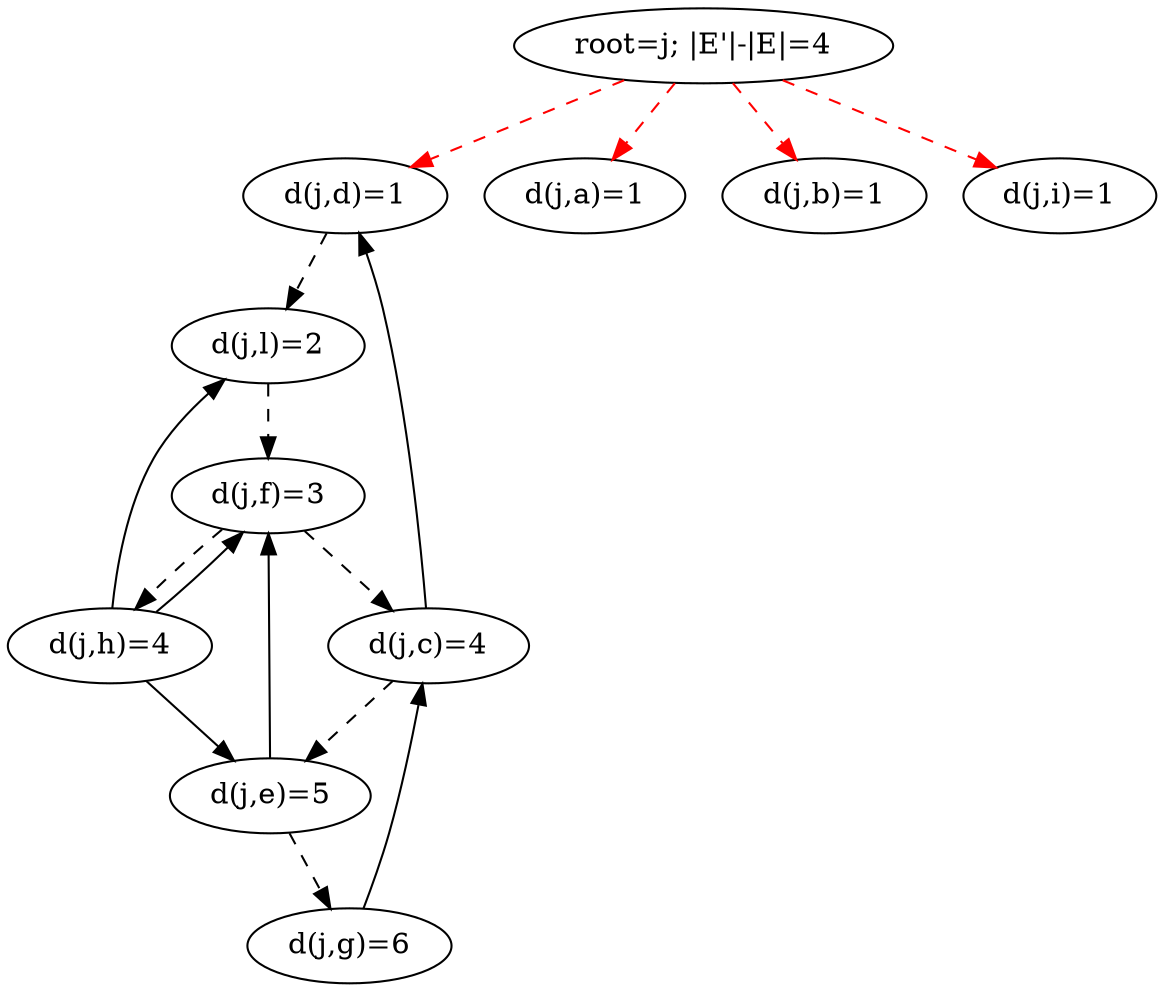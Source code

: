 digraph out {
d [label="d(j,d)=1"];
d -> l [style=dashed];
a [label="d(j,a)=1"];
b [label="d(j,b)=1"];
f [label="d(j,f)=3"];
f -> c [style=dashed];
f -> h [style=dashed];
i [label="d(j,i)=1"];
c [label="d(j,c)=4"];
c -> e [style=dashed];
c -> d;
g [label="d(j,g)=6"];
g -> c;
j [label="root=j; |E'|-|E|=4"];
j -> d [style=dashed, color=red];
j -> a [style=dashed, color=red];
j -> b [style=dashed, color=red];
j -> i [style=dashed, color=red];
l [label="d(j,l)=2"];
l -> f [style=dashed];
e [label="d(j,e)=5"];
e -> g [style=dashed];
e -> f;
h [label="d(j,h)=4"];
h -> f;
h -> l;
h -> e;
}
